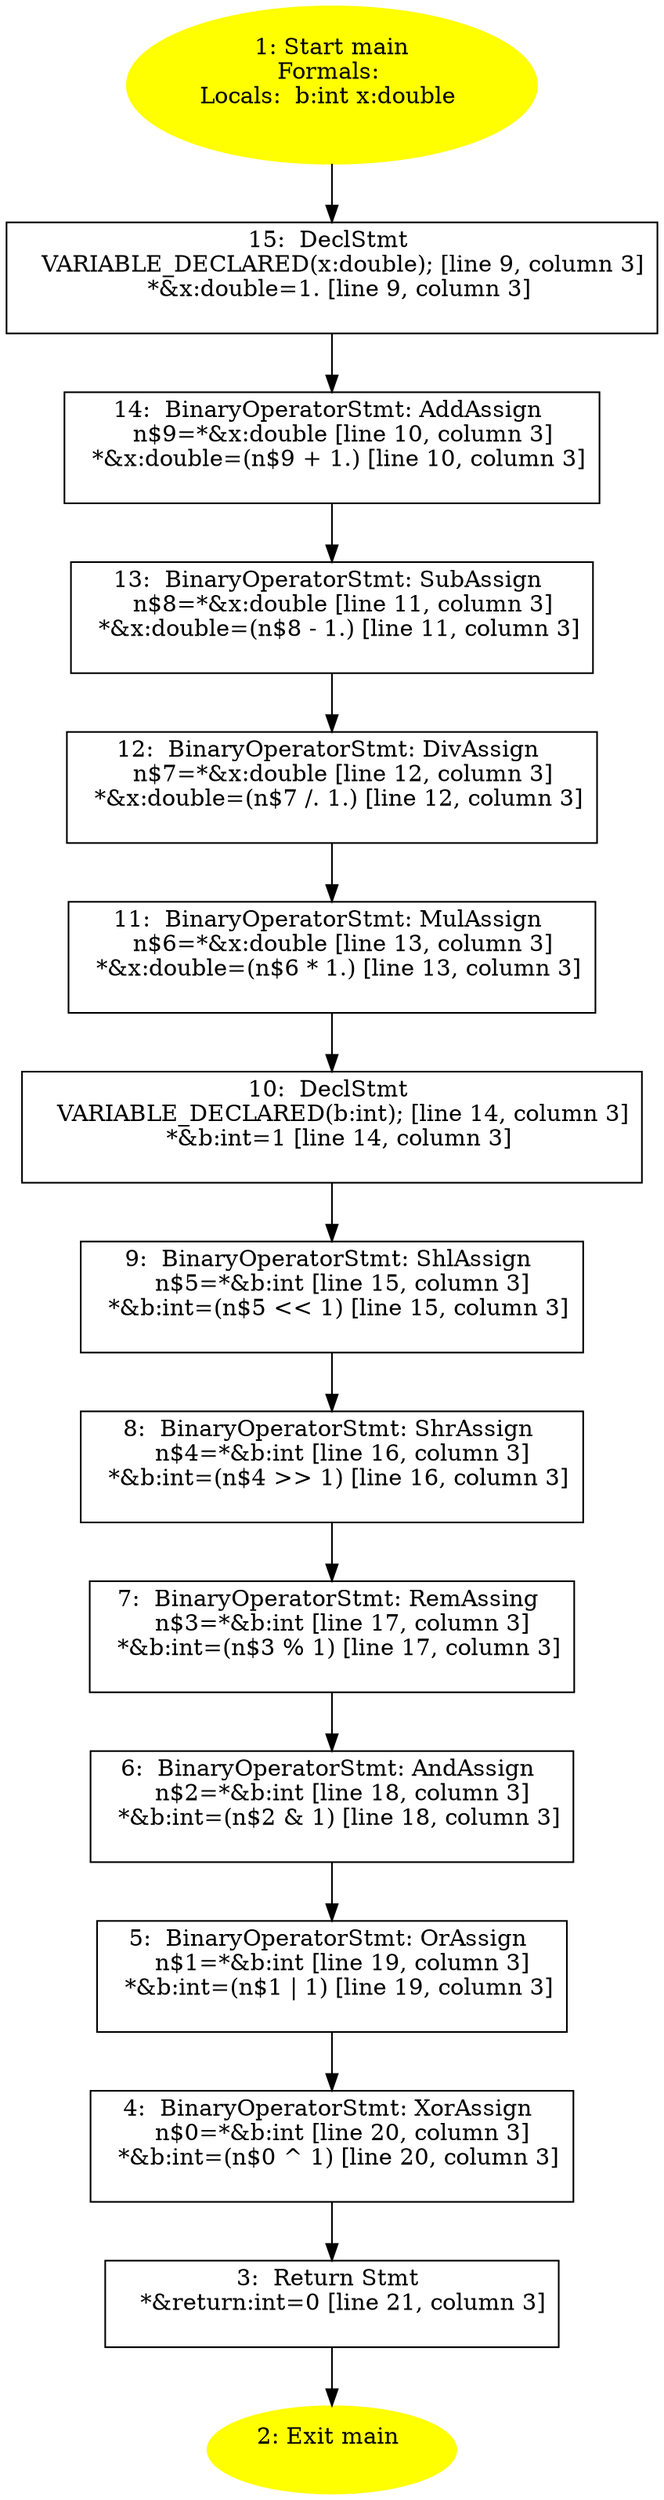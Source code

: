 /* @generated */
digraph cfg {
"main.fad58de7366495db_1" [label="1: Start main\nFormals: \nLocals:  b:int x:double \n  " color=yellow style=filled]
	

	 "main.fad58de7366495db_1" -> "main.fad58de7366495db_15" ;
"main.fad58de7366495db_2" [label="2: Exit main \n  " color=yellow style=filled]
	

"main.fad58de7366495db_3" [label="3:  Return Stmt \n   *&return:int=0 [line 21, column 3]\n " shape="box"]
	

	 "main.fad58de7366495db_3" -> "main.fad58de7366495db_2" ;
"main.fad58de7366495db_4" [label="4:  BinaryOperatorStmt: XorAssign \n   n$0=*&b:int [line 20, column 3]\n  *&b:int=(n$0 ^ 1) [line 20, column 3]\n " shape="box"]
	

	 "main.fad58de7366495db_4" -> "main.fad58de7366495db_3" ;
"main.fad58de7366495db_5" [label="5:  BinaryOperatorStmt: OrAssign \n   n$1=*&b:int [line 19, column 3]\n  *&b:int=(n$1 | 1) [line 19, column 3]\n " shape="box"]
	

	 "main.fad58de7366495db_5" -> "main.fad58de7366495db_4" ;
"main.fad58de7366495db_6" [label="6:  BinaryOperatorStmt: AndAssign \n   n$2=*&b:int [line 18, column 3]\n  *&b:int=(n$2 & 1) [line 18, column 3]\n " shape="box"]
	

	 "main.fad58de7366495db_6" -> "main.fad58de7366495db_5" ;
"main.fad58de7366495db_7" [label="7:  BinaryOperatorStmt: RemAssing \n   n$3=*&b:int [line 17, column 3]\n  *&b:int=(n$3 % 1) [line 17, column 3]\n " shape="box"]
	

	 "main.fad58de7366495db_7" -> "main.fad58de7366495db_6" ;
"main.fad58de7366495db_8" [label="8:  BinaryOperatorStmt: ShrAssign \n   n$4=*&b:int [line 16, column 3]\n  *&b:int=(n$4 >> 1) [line 16, column 3]\n " shape="box"]
	

	 "main.fad58de7366495db_8" -> "main.fad58de7366495db_7" ;
"main.fad58de7366495db_9" [label="9:  BinaryOperatorStmt: ShlAssign \n   n$5=*&b:int [line 15, column 3]\n  *&b:int=(n$5 << 1) [line 15, column 3]\n " shape="box"]
	

	 "main.fad58de7366495db_9" -> "main.fad58de7366495db_8" ;
"main.fad58de7366495db_10" [label="10:  DeclStmt \n   VARIABLE_DECLARED(b:int); [line 14, column 3]\n  *&b:int=1 [line 14, column 3]\n " shape="box"]
	

	 "main.fad58de7366495db_10" -> "main.fad58de7366495db_9" ;
"main.fad58de7366495db_11" [label="11:  BinaryOperatorStmt: MulAssign \n   n$6=*&x:double [line 13, column 3]\n  *&x:double=(n$6 * 1.) [line 13, column 3]\n " shape="box"]
	

	 "main.fad58de7366495db_11" -> "main.fad58de7366495db_10" ;
"main.fad58de7366495db_12" [label="12:  BinaryOperatorStmt: DivAssign \n   n$7=*&x:double [line 12, column 3]\n  *&x:double=(n$7 /. 1.) [line 12, column 3]\n " shape="box"]
	

	 "main.fad58de7366495db_12" -> "main.fad58de7366495db_11" ;
"main.fad58de7366495db_13" [label="13:  BinaryOperatorStmt: SubAssign \n   n$8=*&x:double [line 11, column 3]\n  *&x:double=(n$8 - 1.) [line 11, column 3]\n " shape="box"]
	

	 "main.fad58de7366495db_13" -> "main.fad58de7366495db_12" ;
"main.fad58de7366495db_14" [label="14:  BinaryOperatorStmt: AddAssign \n   n$9=*&x:double [line 10, column 3]\n  *&x:double=(n$9 + 1.) [line 10, column 3]\n " shape="box"]
	

	 "main.fad58de7366495db_14" -> "main.fad58de7366495db_13" ;
"main.fad58de7366495db_15" [label="15:  DeclStmt \n   VARIABLE_DECLARED(x:double); [line 9, column 3]\n  *&x:double=1. [line 9, column 3]\n " shape="box"]
	

	 "main.fad58de7366495db_15" -> "main.fad58de7366495db_14" ;
}
